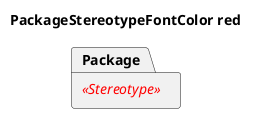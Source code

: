 @startuml
'!include ../../../plantuml-styles/plantuml-ae-skinparam-ex.iuml

skinparam PackageStereotypeFontColor red

title PackageStereotypeFontColor red

package Package <<Stereotype>>
@enduml